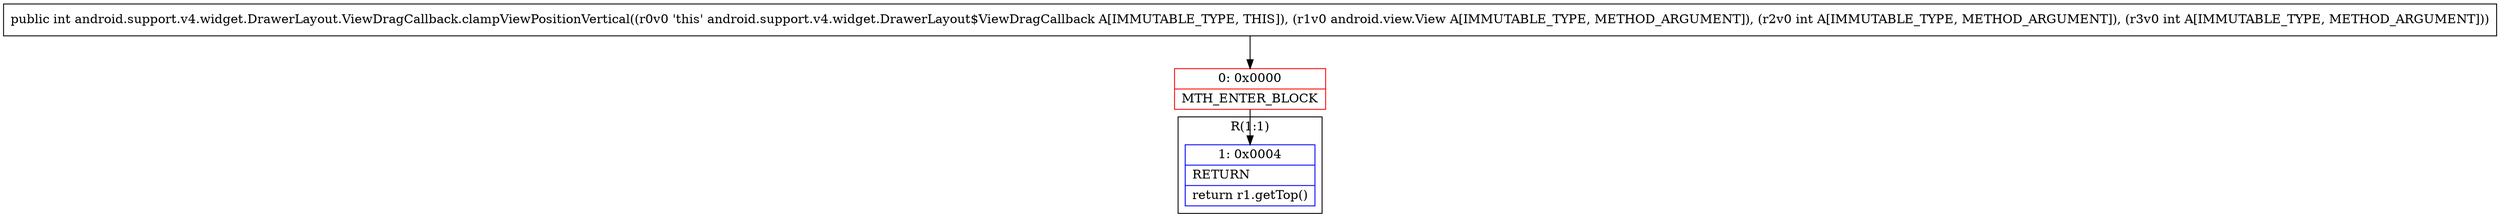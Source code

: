 digraph "CFG forandroid.support.v4.widget.DrawerLayout.ViewDragCallback.clampViewPositionVertical(Landroid\/view\/View;II)I" {
subgraph cluster_Region_1933475239 {
label = "R(1:1)";
node [shape=record,color=blue];
Node_1 [shape=record,label="{1\:\ 0x0004|RETURN\l|return r1.getTop()\l}"];
}
Node_0 [shape=record,color=red,label="{0\:\ 0x0000|MTH_ENTER_BLOCK\l}"];
MethodNode[shape=record,label="{public int android.support.v4.widget.DrawerLayout.ViewDragCallback.clampViewPositionVertical((r0v0 'this' android.support.v4.widget.DrawerLayout$ViewDragCallback A[IMMUTABLE_TYPE, THIS]), (r1v0 android.view.View A[IMMUTABLE_TYPE, METHOD_ARGUMENT]), (r2v0 int A[IMMUTABLE_TYPE, METHOD_ARGUMENT]), (r3v0 int A[IMMUTABLE_TYPE, METHOD_ARGUMENT])) }"];
MethodNode -> Node_0;
Node_0 -> Node_1;
}

